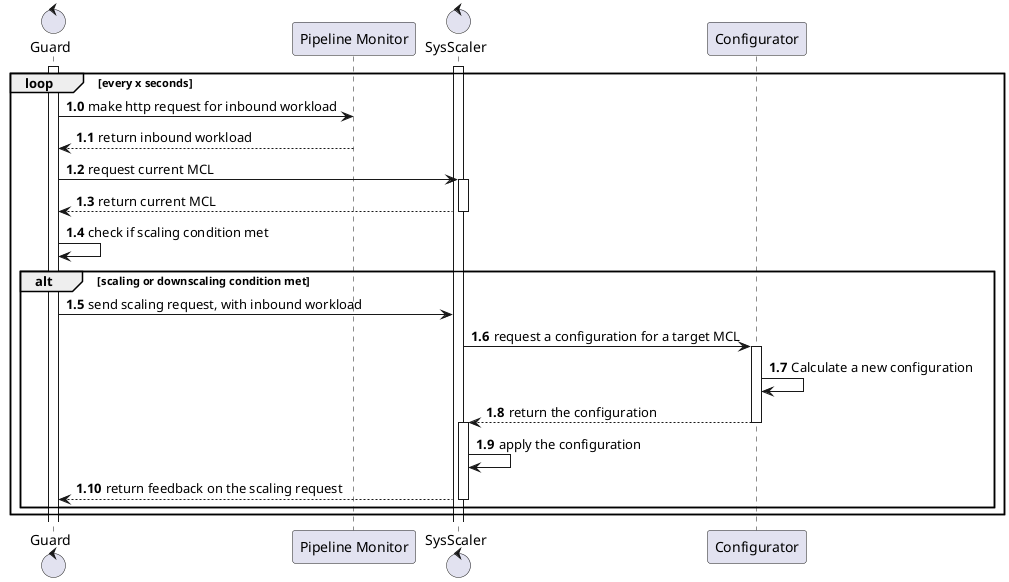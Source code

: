 @startuml
control "Guard" as G
participant "Pipeline Monitor" as M 
control "SysScaler" as S
participant "Configurator" as C

loop every x seconds
    activate G
    activate S
    autonumber 1.0
    G -> M: make http request for inbound workload
    M --> G: return inbound workload
    G -> S: request current MCL
    activate S
    S --> G: return current MCL
    deactivate S
    G -> G : check if scaling condition met
    alt scaling or downscaling condition met
        G -> S: send scaling request, with inbound workload
        S -> C: request a configuration for a target MCL
        activate C
        C -> C: Calculate a new configuration
        C --> S: return the configuration
        deactivate C
        activate S
        S -> S: apply the configuration
        S --> G: return feedback on the scaling request
        deactivate S
    end
end


 


@enduml